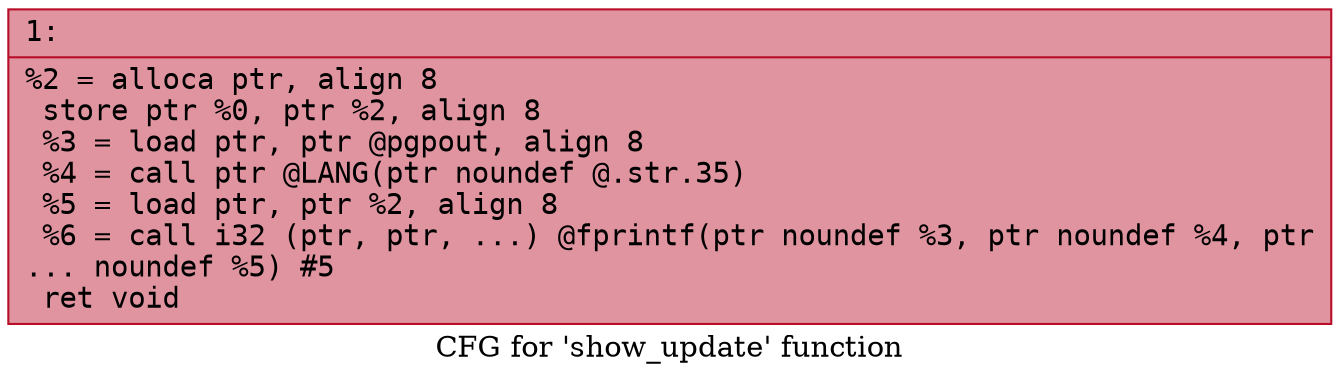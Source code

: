 digraph "CFG for 'show_update' function" {
	label="CFG for 'show_update' function";

	Node0x600003b06da0 [shape=record,color="#b70d28ff", style=filled, fillcolor="#b70d2870" fontname="Courier",label="{1:\l|  %2 = alloca ptr, align 8\l  store ptr %0, ptr %2, align 8\l  %3 = load ptr, ptr @pgpout, align 8\l  %4 = call ptr @LANG(ptr noundef @.str.35)\l  %5 = load ptr, ptr %2, align 8\l  %6 = call i32 (ptr, ptr, ...) @fprintf(ptr noundef %3, ptr noundef %4, ptr\l... noundef %5) #5\l  ret void\l}"];
}
